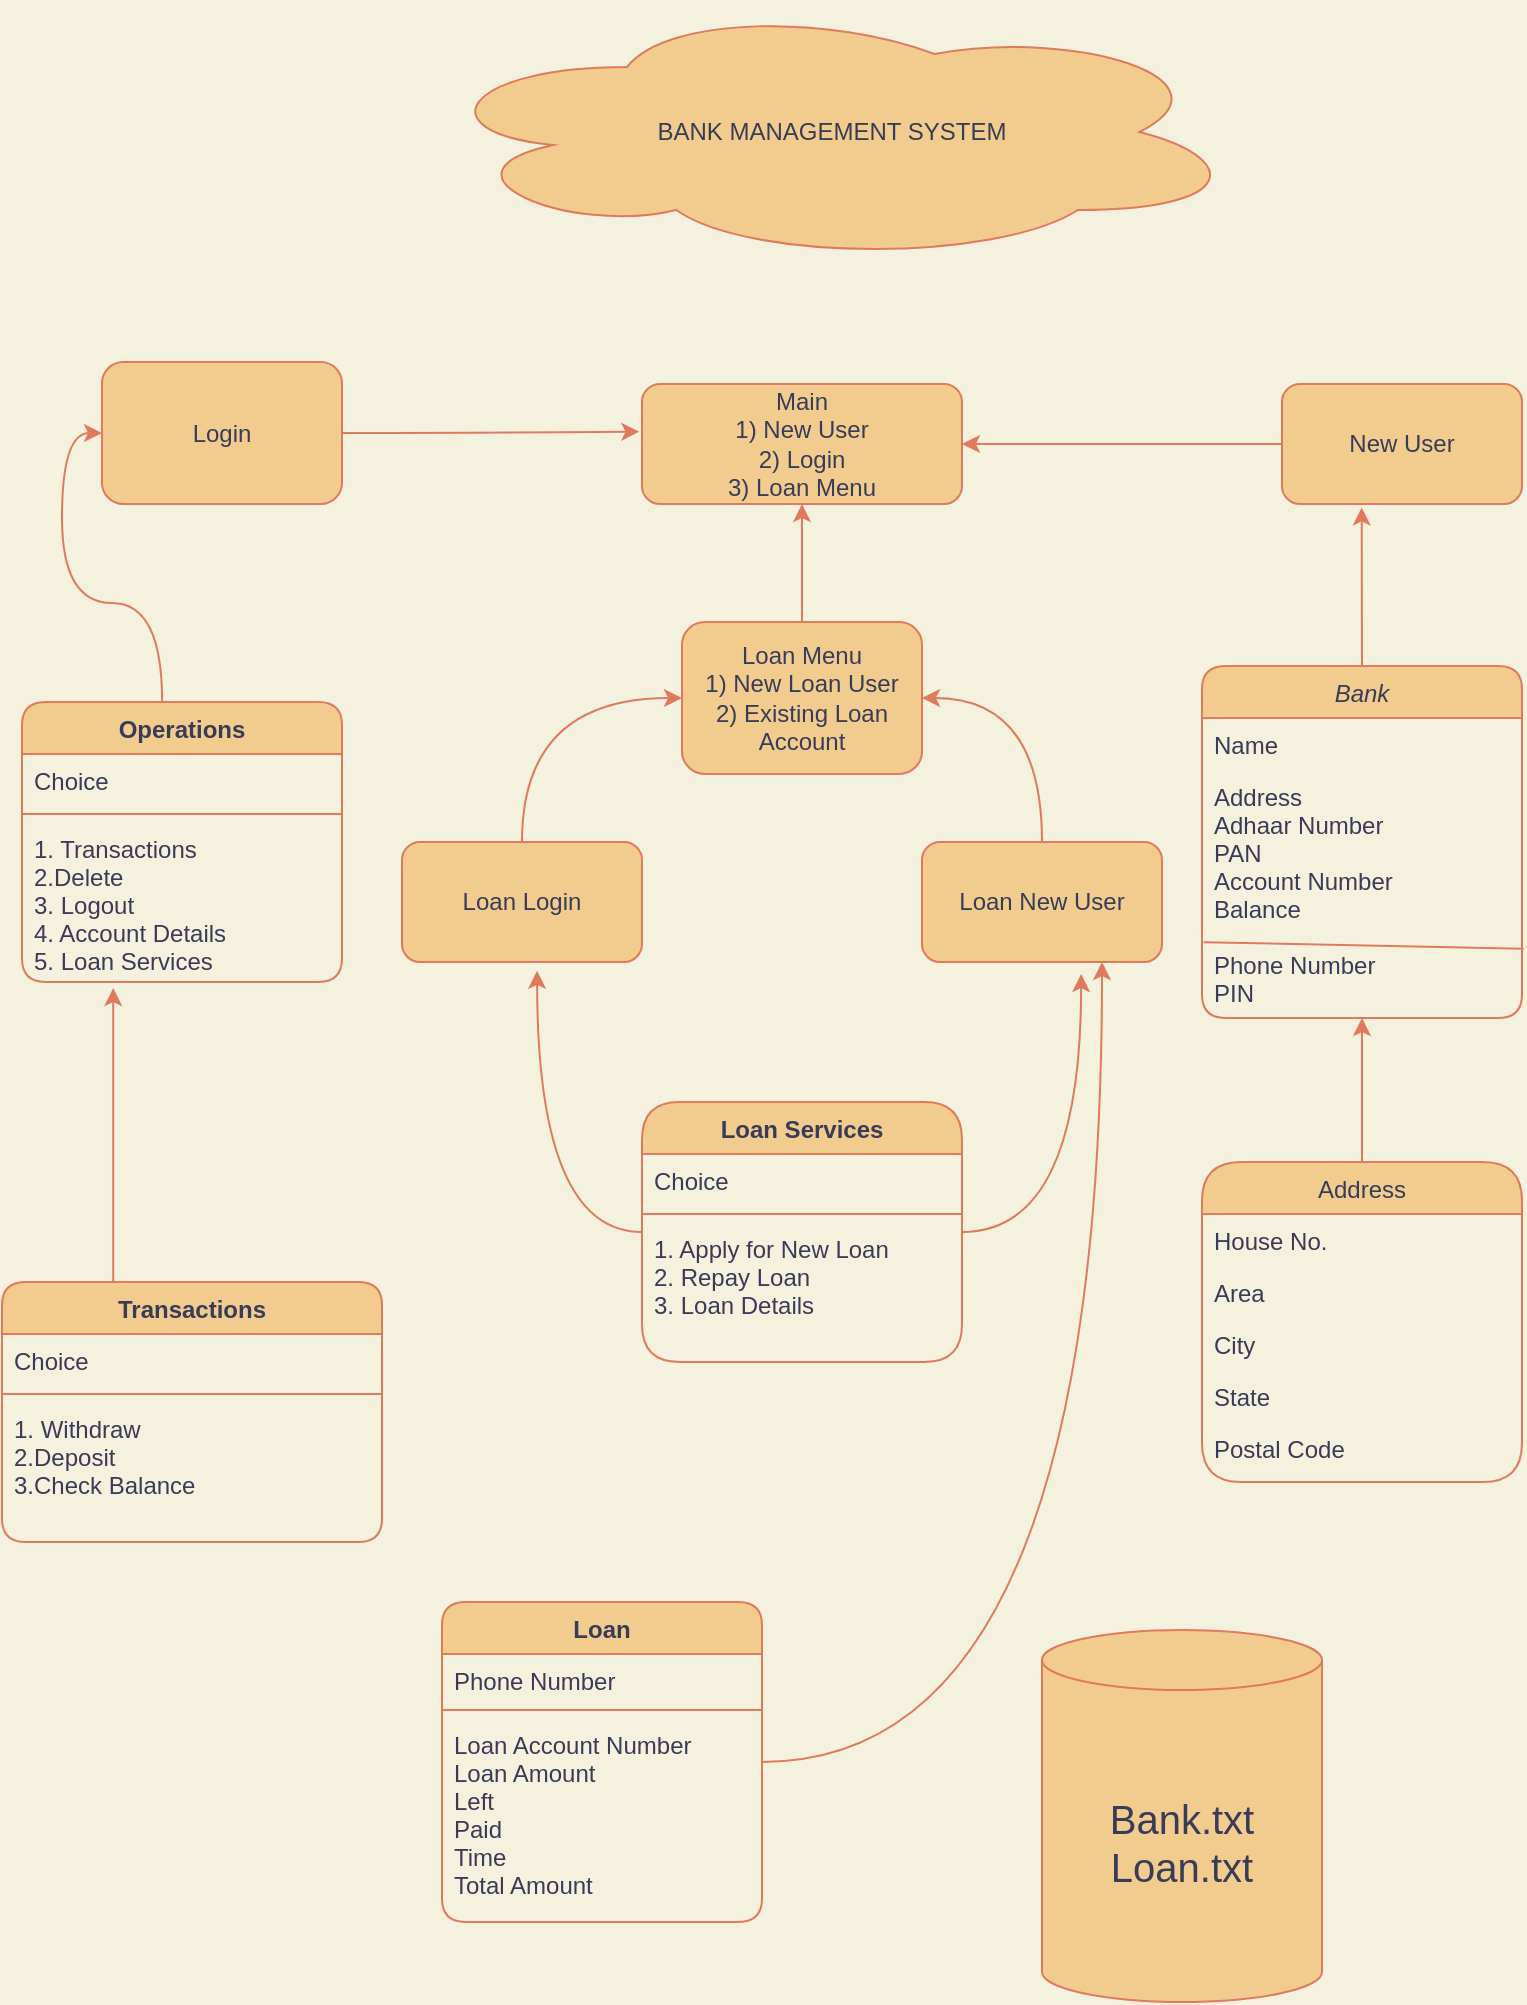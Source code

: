 <mxfile version="20.4.1" type="device"><diagram id="C5RBs43oDa-KdzZeNtuy" name="Page-1"><mxGraphModel dx="903" dy="1645" grid="1" gridSize="10" guides="1" tooltips="1" connect="1" arrows="1" fold="1" page="1" pageScale="1" pageWidth="827" pageHeight="1169" background="#F4F1DE" math="0" shadow="0"><root><mxCell id="WIyWlLk6GJQsqaUBKTNV-0"/><mxCell id="WIyWlLk6GJQsqaUBKTNV-1" parent="WIyWlLk6GJQsqaUBKTNV-0"/><mxCell id="4pwzgYP8e00etbyKx354-15" style="edgeStyle=orthogonalEdgeStyle;rounded=0;orthogonalLoop=1;jettySize=auto;html=1;entryX=0.332;entryY=1.029;entryDx=0;entryDy=0;entryPerimeter=0;strokeColor=#E07A5F;fontColor=#393C56;fillColor=#F2CC8F;curved=1;" edge="1" parent="WIyWlLk6GJQsqaUBKTNV-1" source="zkfFHV4jXpPFQw0GAbJ--0" target="Zut8cGcKMVXUuxp-QVyq-4"><mxGeometry relative="1" as="geometry"/></mxCell><mxCell id="zkfFHV4jXpPFQw0GAbJ--0" value="Bank" style="swimlane;fontStyle=2;align=center;verticalAlign=top;childLayout=stackLayout;horizontal=1;startSize=26;horizontalStack=0;resizeParent=1;resizeLast=0;collapsible=1;marginBottom=0;rounded=1;shadow=0;strokeWidth=1;fillColor=#F2CC8F;strokeColor=#E07A5F;fontColor=#393C56;" parent="WIyWlLk6GJQsqaUBKTNV-1" vertex="1"><mxGeometry x="620" y="52" width="160" height="176" as="geometry"><mxRectangle x="230" y="140" width="160" height="26" as="alternateBounds"/></mxGeometry></mxCell><mxCell id="zkfFHV4jXpPFQw0GAbJ--1" value="Name" style="text;align=left;verticalAlign=top;spacingLeft=4;spacingRight=4;overflow=hidden;rotatable=0;points=[[0,0.5],[1,0.5]];portConstraint=eastwest;rounded=1;fontColor=#393C56;" parent="zkfFHV4jXpPFQw0GAbJ--0" vertex="1"><mxGeometry y="26" width="160" height="26" as="geometry"/></mxCell><mxCell id="o7dTr1APr1Nv0S88i_Lw-36" value="" style="endArrow=none;html=1;rounded=1;entryX=1.005;entryY=0.133;entryDx=0;entryDy=0;entryPerimeter=0;exitX=0.005;exitY=0.053;exitDx=0;exitDy=0;exitPerimeter=0;labelBackgroundColor=#F4F1DE;strokeColor=#E07A5F;fontColor=#393C56;curved=1;" parent="zkfFHV4jXpPFQw0GAbJ--0" source="zkfFHV4jXpPFQw0GAbJ--2" target="zkfFHV4jXpPFQw0GAbJ--2" edge="1"><mxGeometry width="50" height="50" relative="1" as="geometry"><mxPoint x="50" y="118" as="sourcePoint"/><mxPoint x="100" y="68" as="targetPoint"/><Array as="points"/></mxGeometry></mxCell><mxCell id="zkfFHV4jXpPFQw0GAbJ--3" value="Address&#10;Adhaar Number&#10;PAN&#10;Account Number&#10;Balance" style="text;align=left;verticalAlign=top;spacingLeft=4;spacingRight=4;overflow=hidden;rotatable=0;points=[[0,0.5],[1,0.5]];portConstraint=eastwest;rounded=1;shadow=0;html=0;fontColor=#393C56;" parent="zkfFHV4jXpPFQw0GAbJ--0" vertex="1"><mxGeometry y="52" width="160" height="84" as="geometry"/></mxCell><mxCell id="zkfFHV4jXpPFQw0GAbJ--2" value="Phone Number&#10;PIN" style="text;align=left;verticalAlign=top;spacingLeft=4;spacingRight=4;overflow=hidden;rotatable=0;points=[[0,0.5],[1,0.5]];portConstraint=eastwest;rounded=1;shadow=0;html=0;fontColor=#393C56;" parent="zkfFHV4jXpPFQw0GAbJ--0" vertex="1"><mxGeometry y="136" width="160" height="40" as="geometry"/></mxCell><mxCell id="o7dTr1APr1Nv0S88i_Lw-29" style="edgeStyle=orthogonalEdgeStyle;rounded=1;orthogonalLoop=1;jettySize=auto;html=1;entryX=0.5;entryY=1;entryDx=0;entryDy=0;labelBackgroundColor=#F4F1DE;strokeColor=#E07A5F;fontColor=#393C56;curved=1;" parent="WIyWlLk6GJQsqaUBKTNV-1" source="zkfFHV4jXpPFQw0GAbJ--17" target="zkfFHV4jXpPFQw0GAbJ--0" edge="1"><mxGeometry relative="1" as="geometry"/></mxCell><mxCell id="zkfFHV4jXpPFQw0GAbJ--17" value="Address" style="swimlane;fontStyle=0;align=center;verticalAlign=top;childLayout=stackLayout;horizontal=1;startSize=26;horizontalStack=0;resizeParent=1;resizeLast=0;collapsible=1;marginBottom=0;rounded=1;shadow=0;strokeWidth=1;arcSize=25;fillColor=#F2CC8F;strokeColor=#E07A5F;fontColor=#393C56;" parent="WIyWlLk6GJQsqaUBKTNV-1" vertex="1"><mxGeometry x="620" y="300" width="160" height="160" as="geometry"><mxRectangle x="550" y="140" width="160" height="26" as="alternateBounds"/></mxGeometry></mxCell><mxCell id="zkfFHV4jXpPFQw0GAbJ--18" value="House No." style="text;align=left;verticalAlign=top;spacingLeft=4;spacingRight=4;overflow=hidden;rotatable=0;points=[[0,0.5],[1,0.5]];portConstraint=eastwest;rounded=1;fontColor=#393C56;" parent="zkfFHV4jXpPFQw0GAbJ--17" vertex="1"><mxGeometry y="26" width="160" height="26" as="geometry"/></mxCell><mxCell id="zkfFHV4jXpPFQw0GAbJ--22" value="Area" style="text;align=left;verticalAlign=top;spacingLeft=4;spacingRight=4;overflow=hidden;rotatable=0;points=[[0,0.5],[1,0.5]];portConstraint=eastwest;rounded=1;shadow=0;html=0;fontColor=#393C56;" parent="zkfFHV4jXpPFQw0GAbJ--17" vertex="1"><mxGeometry y="52" width="160" height="26" as="geometry"/></mxCell><mxCell id="zkfFHV4jXpPFQw0GAbJ--19" value="City" style="text;align=left;verticalAlign=top;spacingLeft=4;spacingRight=4;overflow=hidden;rotatable=0;points=[[0,0.5],[1,0.5]];portConstraint=eastwest;rounded=1;shadow=0;html=0;fontColor=#393C56;" parent="zkfFHV4jXpPFQw0GAbJ--17" vertex="1"><mxGeometry y="78" width="160" height="26" as="geometry"/></mxCell><mxCell id="zkfFHV4jXpPFQw0GAbJ--20" value="State" style="text;align=left;verticalAlign=top;spacingLeft=4;spacingRight=4;overflow=hidden;rotatable=0;points=[[0,0.5],[1,0.5]];portConstraint=eastwest;rounded=1;shadow=0;html=0;fontColor=#393C56;" parent="zkfFHV4jXpPFQw0GAbJ--17" vertex="1"><mxGeometry y="104" width="160" height="26" as="geometry"/></mxCell><mxCell id="zkfFHV4jXpPFQw0GAbJ--21" value="Postal Code" style="text;align=left;verticalAlign=top;spacingLeft=4;spacingRight=4;overflow=hidden;rotatable=0;points=[[0,0.5],[1,0.5]];portConstraint=eastwest;rounded=1;shadow=0;html=0;fontColor=#393C56;" parent="zkfFHV4jXpPFQw0GAbJ--17" vertex="1"><mxGeometry y="130" width="160" height="26" as="geometry"/></mxCell><mxCell id="o7dTr1APr1Nv0S88i_Lw-31" style="edgeStyle=orthogonalEdgeStyle;rounded=1;orthogonalLoop=1;jettySize=auto;html=1;entryX=0;entryY=0.5;entryDx=0;entryDy=0;exitX=0.438;exitY=0;exitDx=0;exitDy=0;exitPerimeter=0;labelBackgroundColor=#F4F1DE;strokeColor=#E07A5F;fontColor=#393C56;curved=1;" parent="WIyWlLk6GJQsqaUBKTNV-1" source="o7dTr1APr1Nv0S88i_Lw-38" target="o7dTr1APr1Nv0S88i_Lw-7" edge="1"><mxGeometry relative="1" as="geometry"><mxPoint x="200" y="220" as="sourcePoint"/></mxGeometry></mxCell><mxCell id="o7dTr1APr1Nv0S88i_Lw-33" style="edgeStyle=orthogonalEdgeStyle;rounded=1;orthogonalLoop=1;jettySize=auto;html=1;entryX=1;entryY=0.5;entryDx=0;entryDy=0;labelBackgroundColor=#F4F1DE;strokeColor=#E07A5F;fontColor=#393C56;curved=1;" parent="WIyWlLk6GJQsqaUBKTNV-1" source="Zut8cGcKMVXUuxp-QVyq-4" target="o7dTr1APr1Nv0S88i_Lw-9" edge="1"><mxGeometry relative="1" as="geometry"/></mxCell><mxCell id="Zut8cGcKMVXUuxp-QVyq-4" value="New User" style="rounded=1;whiteSpace=wrap;html=1;fillColor=#F2CC8F;strokeColor=#E07A5F;fontColor=#393C56;" parent="WIyWlLk6GJQsqaUBKTNV-1" vertex="1"><mxGeometry x="660" y="-89" width="120" height="60" as="geometry"/></mxCell><mxCell id="4pwzgYP8e00etbyKx354-0" style="edgeStyle=orthogonalEdgeStyle;rounded=1;orthogonalLoop=1;jettySize=auto;html=1;entryX=-0.008;entryY=0.397;entryDx=0;entryDy=0;entryPerimeter=0;labelBackgroundColor=#F4F1DE;strokeColor=#E07A5F;fontColor=#393C56;curved=1;" edge="1" parent="WIyWlLk6GJQsqaUBKTNV-1" source="o7dTr1APr1Nv0S88i_Lw-7" target="o7dTr1APr1Nv0S88i_Lw-9"><mxGeometry relative="1" as="geometry"/></mxCell><mxCell id="o7dTr1APr1Nv0S88i_Lw-7" value="Login" style="rounded=1;whiteSpace=wrap;html=1;fillColor=#F2CC8F;strokeColor=#E07A5F;fontColor=#393C56;" parent="WIyWlLk6GJQsqaUBKTNV-1" vertex="1"><mxGeometry x="70" y="-100" width="120" height="71" as="geometry"/></mxCell><mxCell id="o7dTr1APr1Nv0S88i_Lw-9" value="Main&lt;br&gt;1) New User&lt;br&gt;2) Login&lt;br&gt;3) Loan Menu" style="rounded=1;whiteSpace=wrap;html=1;fillColor=#F2CC8F;strokeColor=#E07A5F;fontColor=#393C56;" parent="WIyWlLk6GJQsqaUBKTNV-1" vertex="1"><mxGeometry x="340" y="-89" width="160" height="60" as="geometry"/></mxCell><mxCell id="o7dTr1APr1Nv0S88i_Lw-38" value="Operations" style="swimlane;fontStyle=1;align=center;verticalAlign=top;childLayout=stackLayout;horizontal=1;startSize=26;horizontalStack=0;resizeParent=1;resizeParentMax=0;resizeLast=0;collapsible=1;marginBottom=0;rounded=1;fillColor=#F2CC8F;strokeColor=#E07A5F;fontColor=#393C56;" parent="WIyWlLk6GJQsqaUBKTNV-1" vertex="1"><mxGeometry x="30" y="70" width="160" height="140" as="geometry"/></mxCell><mxCell id="o7dTr1APr1Nv0S88i_Lw-39" value="Choice" style="text;strokeColor=none;fillColor=none;align=left;verticalAlign=top;spacingLeft=4;spacingRight=4;overflow=hidden;rotatable=0;points=[[0,0.5],[1,0.5]];portConstraint=eastwest;rounded=1;fontColor=#393C56;" parent="o7dTr1APr1Nv0S88i_Lw-38" vertex="1"><mxGeometry y="26" width="160" height="26" as="geometry"/></mxCell><mxCell id="o7dTr1APr1Nv0S88i_Lw-40" value="" style="line;strokeWidth=1;fillColor=none;align=left;verticalAlign=middle;spacingTop=-1;spacingLeft=3;spacingRight=3;rotatable=0;labelPosition=right;points=[];portConstraint=eastwest;strokeColor=#E07A5F;rounded=1;labelBackgroundColor=#F4F1DE;fontColor=#393C56;" parent="o7dTr1APr1Nv0S88i_Lw-38" vertex="1"><mxGeometry y="52" width="160" height="8" as="geometry"/></mxCell><mxCell id="o7dTr1APr1Nv0S88i_Lw-41" value="1. Transactions&#10;2.Delete&#10;3. Logout&#10;4. Account Details&#10;5. Loan Services" style="text;strokeColor=none;fillColor=none;align=left;verticalAlign=top;spacingLeft=4;spacingRight=4;overflow=hidden;rotatable=0;points=[[0,0.5],[1,0.5]];portConstraint=eastwest;rounded=1;fontColor=#393C56;" parent="o7dTr1APr1Nv0S88i_Lw-38" vertex="1"><mxGeometry y="60" width="160" height="80" as="geometry"/></mxCell><mxCell id="o7dTr1APr1Nv0S88i_Lw-46" style="edgeStyle=orthogonalEdgeStyle;rounded=1;orthogonalLoop=1;jettySize=auto;html=1;entryX=0.285;entryY=1.038;entryDx=0;entryDy=0;entryPerimeter=0;labelBackgroundColor=#F4F1DE;strokeColor=#E07A5F;fontColor=#393C56;curved=1;" parent="WIyWlLk6GJQsqaUBKTNV-1" source="o7dTr1APr1Nv0S88i_Lw-42" target="o7dTr1APr1Nv0S88i_Lw-41" edge="1"><mxGeometry relative="1" as="geometry"><mxPoint x="190" y="400" as="targetPoint"/><Array as="points"><mxPoint x="105" y="420"/><mxPoint x="176" y="420"/></Array></mxGeometry></mxCell><mxCell id="o7dTr1APr1Nv0S88i_Lw-42" value="Transactions" style="swimlane;fontStyle=1;align=center;verticalAlign=top;childLayout=stackLayout;horizontal=1;startSize=26;horizontalStack=0;resizeParent=1;resizeParentMax=0;resizeLast=0;collapsible=1;marginBottom=0;rounded=1;fillColor=#F2CC8F;strokeColor=#E07A5F;fontColor=#393C56;" parent="WIyWlLk6GJQsqaUBKTNV-1" vertex="1"><mxGeometry x="20" y="360" width="190" height="130" as="geometry"/></mxCell><mxCell id="o7dTr1APr1Nv0S88i_Lw-43" value="Choice" style="text;strokeColor=none;fillColor=none;align=left;verticalAlign=top;spacingLeft=4;spacingRight=4;overflow=hidden;rotatable=0;points=[[0,0.5],[1,0.5]];portConstraint=eastwest;rounded=1;fontColor=#393C56;" parent="o7dTr1APr1Nv0S88i_Lw-42" vertex="1"><mxGeometry y="26" width="190" height="26" as="geometry"/></mxCell><mxCell id="o7dTr1APr1Nv0S88i_Lw-44" value="" style="line;strokeWidth=1;fillColor=none;align=left;verticalAlign=middle;spacingTop=-1;spacingLeft=3;spacingRight=3;rotatable=0;labelPosition=right;points=[];portConstraint=eastwest;strokeColor=#E07A5F;rounded=1;labelBackgroundColor=#F4F1DE;fontColor=#393C56;" parent="o7dTr1APr1Nv0S88i_Lw-42" vertex="1"><mxGeometry y="52" width="190" height="8" as="geometry"/></mxCell><mxCell id="o7dTr1APr1Nv0S88i_Lw-45" value="1. Withdraw&#10;2.Deposit&#10;3.Check Balance" style="text;strokeColor=none;fillColor=none;align=left;verticalAlign=top;spacingLeft=4;spacingRight=4;overflow=hidden;rotatable=0;points=[[0,0.5],[1,0.5]];portConstraint=eastwest;rounded=1;fontColor=#393C56;" parent="o7dTr1APr1Nv0S88i_Lw-42" vertex="1"><mxGeometry y="60" width="190" height="70" as="geometry"/></mxCell><mxCell id="4pwzgYP8e00etbyKx354-16" style="edgeStyle=orthogonalEdgeStyle;rounded=0;orthogonalLoop=1;jettySize=auto;html=1;entryX=0.75;entryY=1;entryDx=0;entryDy=0;strokeColor=#E07A5F;fontColor=#393C56;fillColor=#F2CC8F;curved=1;" edge="1" parent="WIyWlLk6GJQsqaUBKTNV-1" source="0ah_aAk7fyEdmiCnOCZz-10" target="4pwzgYP8e00etbyKx354-9"><mxGeometry relative="1" as="geometry"/></mxCell><mxCell id="0ah_aAk7fyEdmiCnOCZz-10" value="Loan" style="swimlane;fontStyle=1;align=center;verticalAlign=top;childLayout=stackLayout;horizontal=1;startSize=26;horizontalStack=0;resizeParent=1;resizeParentMax=0;resizeLast=0;collapsible=1;marginBottom=0;rounded=1;fillColor=#F2CC8F;strokeColor=#E07A5F;fontColor=#393C56;" parent="WIyWlLk6GJQsqaUBKTNV-1" vertex="1"><mxGeometry x="240" y="520" width="160" height="160" as="geometry"/></mxCell><mxCell id="0ah_aAk7fyEdmiCnOCZz-11" value="Phone Number" style="text;strokeColor=none;fillColor=none;align=left;verticalAlign=top;spacingLeft=4;spacingRight=4;overflow=hidden;rotatable=0;points=[[0,0.5],[1,0.5]];portConstraint=eastwest;rounded=1;fontColor=#393C56;" parent="0ah_aAk7fyEdmiCnOCZz-10" vertex="1"><mxGeometry y="26" width="160" height="24" as="geometry"/></mxCell><mxCell id="0ah_aAk7fyEdmiCnOCZz-12" value="" style="line;strokeWidth=1;fillColor=none;align=left;verticalAlign=middle;spacingTop=-1;spacingLeft=3;spacingRight=3;rotatable=0;labelPosition=right;points=[];portConstraint=eastwest;strokeColor=#E07A5F;rounded=1;labelBackgroundColor=#F4F1DE;fontColor=#393C56;" parent="0ah_aAk7fyEdmiCnOCZz-10" vertex="1"><mxGeometry y="50" width="160" height="8" as="geometry"/></mxCell><mxCell id="0ah_aAk7fyEdmiCnOCZz-13" value="Loan Account Number&#10;Loan Amount&#10;Left&#10;Paid&#10;Time&#10;Total Amount" style="text;strokeColor=none;fillColor=none;align=left;verticalAlign=top;spacingLeft=4;spacingRight=4;overflow=hidden;rotatable=0;points=[[0,0.5],[1,0.5]];portConstraint=eastwest;rounded=1;fontColor=#393C56;" parent="0ah_aAk7fyEdmiCnOCZz-10" vertex="1"><mxGeometry y="58" width="160" height="102" as="geometry"/></mxCell><mxCell id="0ah_aAk7fyEdmiCnOCZz-18" value="&lt;font style=&quot;font-size: 20px;&quot;&gt;Bank.txt&lt;br&gt;Loan.txt&lt;br&gt;&lt;/font&gt;" style="shape=cylinder3;whiteSpace=wrap;html=1;boundedLbl=1;backgroundOutline=1;size=15;rounded=1;fillColor=#F2CC8F;strokeColor=#E07A5F;fontColor=#393C56;" parent="WIyWlLk6GJQsqaUBKTNV-1" vertex="1"><mxGeometry x="540" y="534" width="140" height="186" as="geometry"/></mxCell><mxCell id="4pwzgYP8e00etbyKx354-3" style="edgeStyle=orthogonalEdgeStyle;rounded=1;orthogonalLoop=1;jettySize=auto;html=1;entryX=0.5;entryY=1;entryDx=0;entryDy=0;labelBackgroundColor=#F4F1DE;strokeColor=#E07A5F;fontColor=#393C56;curved=1;" edge="1" parent="WIyWlLk6GJQsqaUBKTNV-1" source="4pwzgYP8e00etbyKx354-2" target="o7dTr1APr1Nv0S88i_Lw-9"><mxGeometry relative="1" as="geometry"/></mxCell><mxCell id="4pwzgYP8e00etbyKx354-2" value="Loan Menu&lt;br&gt;1) New Loan User&lt;br&gt;2) Existing Loan Account" style="rounded=1;whiteSpace=wrap;html=1;fillColor=#F2CC8F;strokeColor=#E07A5F;fontColor=#393C56;" vertex="1" parent="WIyWlLk6GJQsqaUBKTNV-1"><mxGeometry x="360" y="30" width="120" height="76" as="geometry"/></mxCell><mxCell id="4pwzgYP8e00etbyKx354-12" style="edgeStyle=orthogonalEdgeStyle;rounded=1;orthogonalLoop=1;jettySize=auto;html=1;entryX=0.563;entryY=1.073;entryDx=0;entryDy=0;entryPerimeter=0;exitX=0;exitY=0.5;exitDx=0;exitDy=0;labelBackgroundColor=#F4F1DE;strokeColor=#E07A5F;fontColor=#393C56;curved=1;" edge="1" parent="WIyWlLk6GJQsqaUBKTNV-1" source="4pwzgYP8e00etbyKx354-4" target="4pwzgYP8e00etbyKx354-8"><mxGeometry relative="1" as="geometry"/></mxCell><mxCell id="4pwzgYP8e00etbyKx354-13" style="edgeStyle=orthogonalEdgeStyle;rounded=1;orthogonalLoop=1;jettySize=auto;html=1;entryX=0.663;entryY=1.1;entryDx=0;entryDy=0;entryPerimeter=0;exitX=1;exitY=0.5;exitDx=0;exitDy=0;labelBackgroundColor=#F4F1DE;strokeColor=#E07A5F;fontColor=#393C56;curved=1;" edge="1" parent="WIyWlLk6GJQsqaUBKTNV-1" source="4pwzgYP8e00etbyKx354-4" target="4pwzgYP8e00etbyKx354-9"><mxGeometry relative="1" as="geometry"/></mxCell><mxCell id="4pwzgYP8e00etbyKx354-4" value="Loan Services" style="swimlane;fontStyle=1;align=center;verticalAlign=top;childLayout=stackLayout;horizontal=1;startSize=26;horizontalStack=0;resizeParent=1;resizeParentMax=0;resizeLast=0;collapsible=1;marginBottom=0;rounded=1;arcSize=24;fillColor=#F2CC8F;strokeColor=#E07A5F;fontColor=#393C56;" vertex="1" parent="WIyWlLk6GJQsqaUBKTNV-1"><mxGeometry x="340" y="270" width="160" height="130" as="geometry"/></mxCell><mxCell id="4pwzgYP8e00etbyKx354-5" value="Choice" style="text;strokeColor=none;fillColor=none;align=left;verticalAlign=top;spacingLeft=4;spacingRight=4;overflow=hidden;rotatable=0;points=[[0,0.5],[1,0.5]];portConstraint=eastwest;rounded=1;fontColor=#393C56;" vertex="1" parent="4pwzgYP8e00etbyKx354-4"><mxGeometry y="26" width="160" height="26" as="geometry"/></mxCell><mxCell id="4pwzgYP8e00etbyKx354-6" value="" style="line;strokeWidth=1;fillColor=none;align=left;verticalAlign=middle;spacingTop=-1;spacingLeft=3;spacingRight=3;rotatable=0;labelPosition=right;points=[];portConstraint=eastwest;strokeColor=#E07A5F;rounded=1;labelBackgroundColor=#F4F1DE;fontColor=#393C56;" vertex="1" parent="4pwzgYP8e00etbyKx354-4"><mxGeometry y="52" width="160" height="8" as="geometry"/></mxCell><mxCell id="4pwzgYP8e00etbyKx354-7" value="1. Apply for New Loan&#10;2. Repay Loan&#10;3. Loan Details&#10;" style="text;strokeColor=none;fillColor=none;align=left;verticalAlign=top;spacingLeft=4;spacingRight=4;overflow=hidden;rotatable=0;points=[[0,0.5],[1,0.5]];portConstraint=eastwest;rounded=1;fontColor=#393C56;" vertex="1" parent="4pwzgYP8e00etbyKx354-4"><mxGeometry y="60" width="160" height="70" as="geometry"/></mxCell><mxCell id="4pwzgYP8e00etbyKx354-11" style="edgeStyle=orthogonalEdgeStyle;rounded=1;orthogonalLoop=1;jettySize=auto;html=1;entryX=0;entryY=0.5;entryDx=0;entryDy=0;exitX=0.5;exitY=0;exitDx=0;exitDy=0;labelBackgroundColor=#F4F1DE;strokeColor=#E07A5F;fontColor=#393C56;curved=1;" edge="1" parent="WIyWlLk6GJQsqaUBKTNV-1" source="4pwzgYP8e00etbyKx354-8" target="4pwzgYP8e00etbyKx354-2"><mxGeometry relative="1" as="geometry"/></mxCell><mxCell id="4pwzgYP8e00etbyKx354-8" value="Loan Login" style="rounded=1;whiteSpace=wrap;html=1;fillColor=#F2CC8F;strokeColor=#E07A5F;fontColor=#393C56;" vertex="1" parent="WIyWlLk6GJQsqaUBKTNV-1"><mxGeometry x="220" y="140" width="120" height="60" as="geometry"/></mxCell><mxCell id="4pwzgYP8e00etbyKx354-10" style="edgeStyle=orthogonalEdgeStyle;rounded=1;orthogonalLoop=1;jettySize=auto;html=1;entryX=1;entryY=0.5;entryDx=0;entryDy=0;labelBackgroundColor=#F4F1DE;strokeColor=#E07A5F;fontColor=#393C56;curved=1;" edge="1" parent="WIyWlLk6GJQsqaUBKTNV-1" source="4pwzgYP8e00etbyKx354-9" target="4pwzgYP8e00etbyKx354-2"><mxGeometry relative="1" as="geometry"/></mxCell><mxCell id="4pwzgYP8e00etbyKx354-9" value="Loan New User" style="rounded=1;whiteSpace=wrap;html=1;fillColor=#F2CC8F;strokeColor=#E07A5F;fontColor=#393C56;" vertex="1" parent="WIyWlLk6GJQsqaUBKTNV-1"><mxGeometry x="480" y="140" width="120" height="60" as="geometry"/></mxCell><mxCell id="4pwzgYP8e00etbyKx354-14" value="BANK MANAGEMENT SYSTEM" style="ellipse;shape=cloud;whiteSpace=wrap;html=1;strokeColor=#E07A5F;fontColor=#393C56;fillColor=#F2CC8F;" vertex="1" parent="WIyWlLk6GJQsqaUBKTNV-1"><mxGeometry x="230" y="-280" width="410" height="130" as="geometry"/></mxCell></root></mxGraphModel></diagram></mxfile>